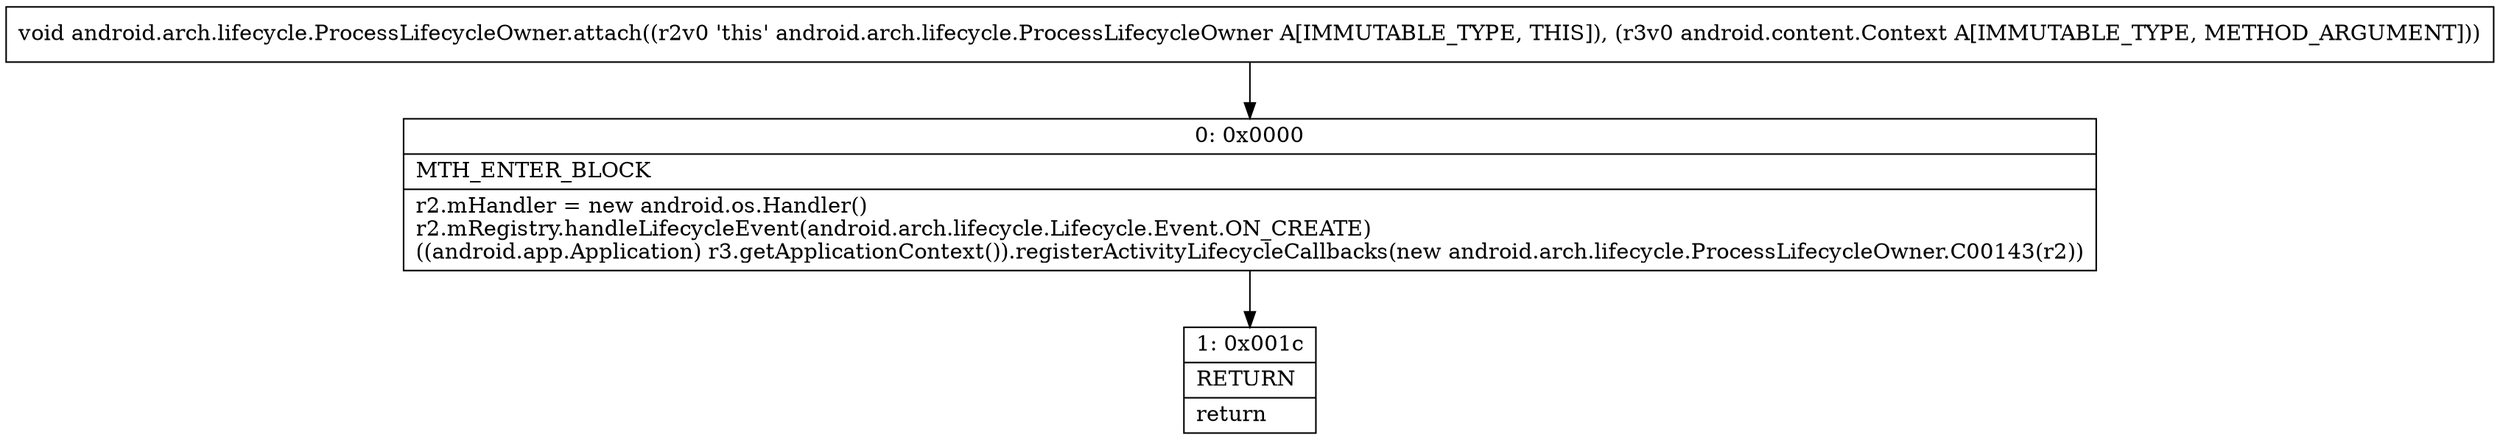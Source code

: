 digraph "CFG forandroid.arch.lifecycle.ProcessLifecycleOwner.attach(Landroid\/content\/Context;)V" {
Node_0 [shape=record,label="{0\:\ 0x0000|MTH_ENTER_BLOCK\l|r2.mHandler = new android.os.Handler()\lr2.mRegistry.handleLifecycleEvent(android.arch.lifecycle.Lifecycle.Event.ON_CREATE)\l((android.app.Application) r3.getApplicationContext()).registerActivityLifecycleCallbacks(new android.arch.lifecycle.ProcessLifecycleOwner.C00143(r2))\l}"];
Node_1 [shape=record,label="{1\:\ 0x001c|RETURN\l|return\l}"];
MethodNode[shape=record,label="{void android.arch.lifecycle.ProcessLifecycleOwner.attach((r2v0 'this' android.arch.lifecycle.ProcessLifecycleOwner A[IMMUTABLE_TYPE, THIS]), (r3v0 android.content.Context A[IMMUTABLE_TYPE, METHOD_ARGUMENT])) }"];
MethodNode -> Node_0;
Node_0 -> Node_1;
}

